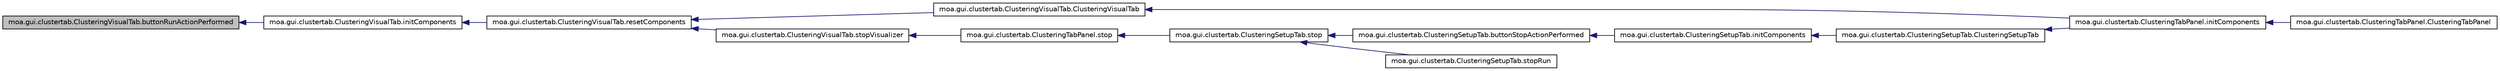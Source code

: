 digraph G
{
  edge [fontname="Helvetica",fontsize="10",labelfontname="Helvetica",labelfontsize="10"];
  node [fontname="Helvetica",fontsize="10",shape=record];
  rankdir=LR;
  Node1 [label="moa.gui.clustertab.ClusteringVisualTab.buttonRunActionPerformed",height=0.2,width=0.4,color="black", fillcolor="grey75", style="filled" fontcolor="black"];
  Node1 -> Node2 [dir=back,color="midnightblue",fontsize="10",style="solid",fontname="Helvetica"];
  Node2 [label="moa.gui.clustertab.ClusteringVisualTab.initComponents",height=0.2,width=0.4,color="black", fillcolor="white", style="filled",URL="$classmoa_1_1gui_1_1clustertab_1_1ClusteringVisualTab.html#a0876000ed024e6497a95f04340fae7a0",tooltip="This method is called from within the constructor to initialize the form."];
  Node2 -> Node3 [dir=back,color="midnightblue",fontsize="10",style="solid",fontname="Helvetica"];
  Node3 [label="moa.gui.clustertab.ClusteringVisualTab.resetComponents",height=0.2,width=0.4,color="black", fillcolor="white", style="filled",URL="$classmoa_1_1gui_1_1clustertab_1_1ClusteringVisualTab.html#aedb3299d911a3cb3d134cfed11a7f2a3"];
  Node3 -> Node4 [dir=back,color="midnightblue",fontsize="10",style="solid",fontname="Helvetica"];
  Node4 [label="moa.gui.clustertab.ClusteringVisualTab.ClusteringVisualTab",height=0.2,width=0.4,color="black", fillcolor="white", style="filled",URL="$classmoa_1_1gui_1_1clustertab_1_1ClusteringVisualTab.html#a31fa6f2acc2b2f9bb936098f36180373",tooltip="Creates new form ClusteringVisualTab."];
  Node4 -> Node5 [dir=back,color="midnightblue",fontsize="10",style="solid",fontname="Helvetica"];
  Node5 [label="moa.gui.clustertab.ClusteringTabPanel.initComponents",height=0.2,width=0.4,color="black", fillcolor="white", style="filled",URL="$classmoa_1_1gui_1_1clustertab_1_1ClusteringTabPanel.html#a9b1cc4d4da92f4bc04b54cc12382e12f",tooltip="This method is called from within the constructor to initialize the form."];
  Node5 -> Node6 [dir=back,color="midnightblue",fontsize="10",style="solid",fontname="Helvetica"];
  Node6 [label="moa.gui.clustertab.ClusteringTabPanel.ClusteringTabPanel",height=0.2,width=0.4,color="black", fillcolor="white", style="filled",URL="$classmoa_1_1gui_1_1clustertab_1_1ClusteringTabPanel.html#a111c041657cee8181be39524a7fa7fb1",tooltip="Creates new form ClusterTab."];
  Node3 -> Node7 [dir=back,color="midnightblue",fontsize="10",style="solid",fontname="Helvetica"];
  Node7 [label="moa.gui.clustertab.ClusteringVisualTab.stopVisualizer",height=0.2,width=0.4,color="black", fillcolor="white", style="filled",URL="$classmoa_1_1gui_1_1clustertab_1_1ClusteringVisualTab.html#ae12e5b3ee8749d5354caba2cea2310b1"];
  Node7 -> Node8 [dir=back,color="midnightblue",fontsize="10",style="solid",fontname="Helvetica"];
  Node8 [label="moa.gui.clustertab.ClusteringTabPanel.stop",height=0.2,width=0.4,color="black", fillcolor="white", style="filled",URL="$classmoa_1_1gui_1_1clustertab_1_1ClusteringTabPanel.html#abb56edc5387fe5c9b78986de6ac403ab"];
  Node8 -> Node9 [dir=back,color="midnightblue",fontsize="10",style="solid",fontname="Helvetica"];
  Node9 [label="moa.gui.clustertab.ClusteringSetupTab.stop",height=0.2,width=0.4,color="black", fillcolor="white", style="filled",URL="$classmoa_1_1gui_1_1clustertab_1_1ClusteringSetupTab.html#a5455efaae9cfc937bc50c9c7cc28e748"];
  Node9 -> Node10 [dir=back,color="midnightblue",fontsize="10",style="solid",fontname="Helvetica"];
  Node10 [label="moa.gui.clustertab.ClusteringSetupTab.buttonStopActionPerformed",height=0.2,width=0.4,color="black", fillcolor="white", style="filled",URL="$classmoa_1_1gui_1_1clustertab_1_1ClusteringSetupTab.html#ac78dddeee147c1bf20246d3361e02e13"];
  Node10 -> Node11 [dir=back,color="midnightblue",fontsize="10",style="solid",fontname="Helvetica"];
  Node11 [label="moa.gui.clustertab.ClusteringSetupTab.initComponents",height=0.2,width=0.4,color="black", fillcolor="white", style="filled",URL="$classmoa_1_1gui_1_1clustertab_1_1ClusteringSetupTab.html#a8abab534a283e409de003f59786a988f",tooltip="This method is called from within the constructor to initialize the form."];
  Node11 -> Node12 [dir=back,color="midnightblue",fontsize="10",style="solid",fontname="Helvetica"];
  Node12 [label="moa.gui.clustertab.ClusteringSetupTab.ClusteringSetupTab",height=0.2,width=0.4,color="black", fillcolor="white", style="filled",URL="$classmoa_1_1gui_1_1clustertab_1_1ClusteringSetupTab.html#a3c03410b4b1259ece559c660df433766",tooltip="Creates new form ClusteringSetupTab."];
  Node12 -> Node5 [dir=back,color="midnightblue",fontsize="10",style="solid",fontname="Helvetica"];
  Node9 -> Node13 [dir=back,color="midnightblue",fontsize="10",style="solid",fontname="Helvetica"];
  Node13 [label="moa.gui.clustertab.ClusteringSetupTab.stopRun",height=0.2,width=0.4,color="black", fillcolor="white", style="filled",URL="$classmoa_1_1gui_1_1clustertab_1_1ClusteringSetupTab.html#a24d4a2a1ce48f4efddcfa8fb5f1d901c"];
}
